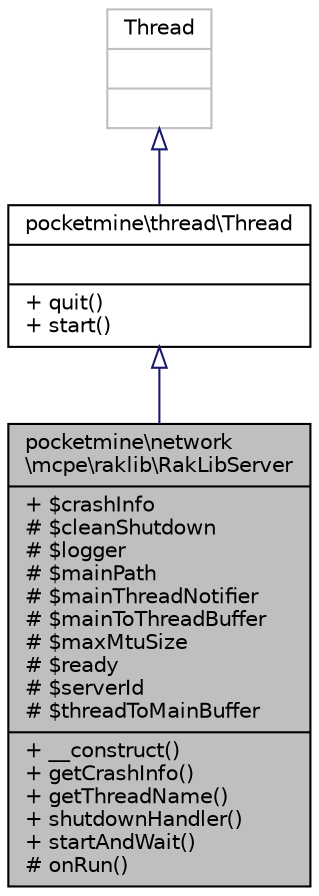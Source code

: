 digraph "pocketmine\network\mcpe\raklib\RakLibServer"
{
 // INTERACTIVE_SVG=YES
 // LATEX_PDF_SIZE
  edge [fontname="Helvetica",fontsize="10",labelfontname="Helvetica",labelfontsize="10"];
  node [fontname="Helvetica",fontsize="10",shape=record];
  Node1 [label="{pocketmine\\network\l\\mcpe\\raklib\\RakLibServer\n|+ $crashInfo\l# $cleanShutdown\l# $logger\l# $mainPath\l# $mainThreadNotifier\l# $mainToThreadBuffer\l# $maxMtuSize\l# $ready\l# $serverId\l# $threadToMainBuffer\l|+ __construct()\l+ getCrashInfo()\l+ getThreadName()\l+ shutdownHandler()\l+ startAndWait()\l# onRun()\l}",height=0.2,width=0.4,color="black", fillcolor="grey75", style="filled", fontcolor="black",tooltip=" "];
  Node2 -> Node1 [dir="back",color="midnightblue",fontsize="10",style="solid",arrowtail="onormal",fontname="Helvetica"];
  Node2 [label="{pocketmine\\thread\\Thread\n||+ quit()\l+ start()\l}",height=0.2,width=0.4,color="black", fillcolor="white", style="filled",URL="$d0/d6e/classpocketmine_1_1thread_1_1_thread.html",tooltip=" "];
  Node3 -> Node2 [dir="back",color="midnightblue",fontsize="10",style="solid",arrowtail="onormal",fontname="Helvetica"];
  Node3 [label="{Thread\n||}",height=0.2,width=0.4,color="grey75", fillcolor="white", style="filled",tooltip=" "];
}
